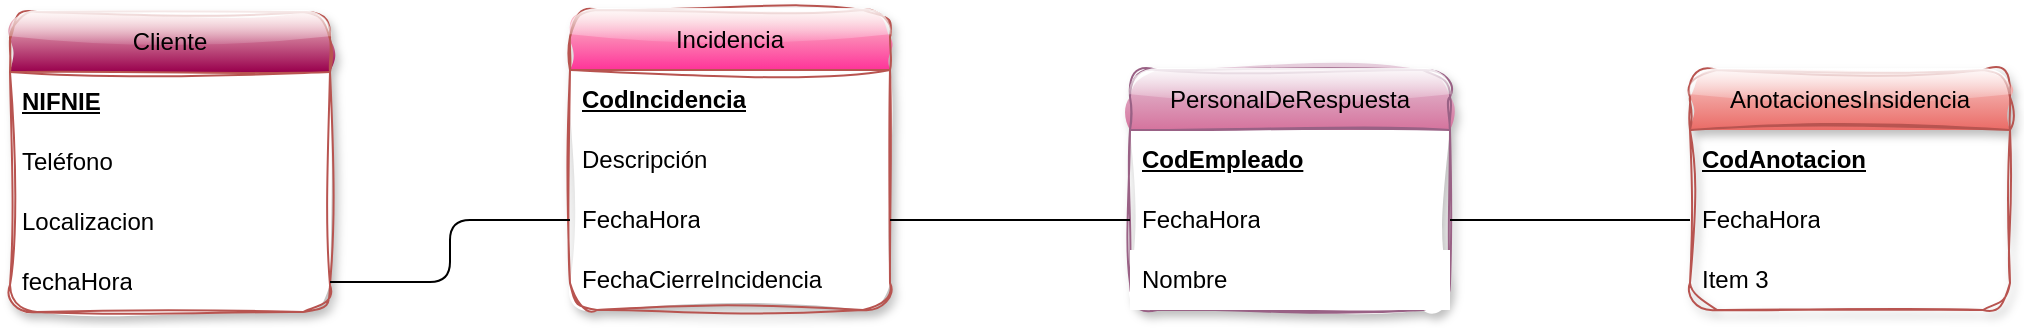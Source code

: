 <mxfile version="24.7.16">
  <diagram name="Página-1" id="XZQekeEu_Xftu38xOQFv">
    <mxGraphModel dx="792" dy="625" grid="1" gridSize="10" guides="1" tooltips="1" connect="1" arrows="1" fold="1" page="1" pageScale="1" pageWidth="827" pageHeight="1169" math="0" shadow="0">
      <root>
        <mxCell id="0" />
        <mxCell id="1" parent="0" />
        <mxCell id="7NvF3Khq_BAqc7PWk96O-1" value="&lt;div&gt;Cliente&lt;/div&gt;" style="swimlane;fontStyle=0;childLayout=stackLayout;horizontal=1;startSize=30;horizontalStack=0;resizeParent=1;resizeParentMax=0;resizeLast=0;collapsible=1;marginBottom=0;whiteSpace=wrap;html=1;fillColor=#f8cecc;gradientColor=#99004D;strokeColor=#b85450;shadow=1;sketch=1;curveFitting=1;jiggle=2;rounded=1;glass=1;swimlaneFillColor=default;" vertex="1" parent="1">
          <mxGeometry x="40" y="90" width="160" height="150" as="geometry" />
        </mxCell>
        <mxCell id="7NvF3Khq_BAqc7PWk96O-2" value="&lt;u&gt;&lt;b&gt;NIFNIE&lt;/b&gt;&lt;/u&gt;" style="text;strokeColor=none;fillColor=none;align=left;verticalAlign=middle;spacingLeft=4;spacingRight=4;overflow=hidden;points=[[0,0.5],[1,0.5]];portConstraint=eastwest;rotatable=0;whiteSpace=wrap;html=1;glass=0;" vertex="1" parent="7NvF3Khq_BAqc7PWk96O-1">
          <mxGeometry y="30" width="160" height="30" as="geometry" />
        </mxCell>
        <mxCell id="7NvF3Khq_BAqc7PWk96O-3" value="Teléfono" style="text;strokeColor=none;fillColor=none;align=left;verticalAlign=middle;spacingLeft=4;spacingRight=4;overflow=hidden;points=[[0,0.5],[1,0.5]];portConstraint=eastwest;rotatable=0;whiteSpace=wrap;html=1;" vertex="1" parent="7NvF3Khq_BAqc7PWk96O-1">
          <mxGeometry y="60" width="160" height="30" as="geometry" />
        </mxCell>
        <mxCell id="7NvF3Khq_BAqc7PWk96O-4" value="Localizacion" style="text;strokeColor=none;fillColor=none;align=left;verticalAlign=middle;spacingLeft=4;spacingRight=4;overflow=hidden;points=[[0,0.5],[1,0.5]];portConstraint=eastwest;rotatable=0;whiteSpace=wrap;html=1;" vertex="1" parent="7NvF3Khq_BAqc7PWk96O-1">
          <mxGeometry y="90" width="160" height="30" as="geometry" />
        </mxCell>
        <mxCell id="7NvF3Khq_BAqc7PWk96O-17" value="fechaHora" style="text;strokeColor=none;fillColor=none;align=left;verticalAlign=middle;spacingLeft=4;spacingRight=4;overflow=hidden;points=[[0,0.5],[1,0.5]];portConstraint=eastwest;rotatable=0;whiteSpace=wrap;html=1;" vertex="1" parent="7NvF3Khq_BAqc7PWk96O-1">
          <mxGeometry y="120" width="160" height="30" as="geometry" />
        </mxCell>
        <mxCell id="7NvF3Khq_BAqc7PWk96O-5" value="Incidencia" style="swimlane;fontStyle=0;childLayout=stackLayout;horizontal=1;startSize=30;horizontalStack=0;resizeParent=1;resizeParentMax=0;resizeLast=0;collapsible=1;marginBottom=0;whiteSpace=wrap;html=1;fillColor=#f8cecc;gradientColor=#FF3399;strokeColor=#b85450;swimlaneFillColor=default;rounded=1;sketch=1;curveFitting=1;jiggle=2;shadow=1;glass=1;" vertex="1" parent="1">
          <mxGeometry x="320" y="89" width="160" height="150" as="geometry" />
        </mxCell>
        <mxCell id="7NvF3Khq_BAqc7PWk96O-6" value="&lt;b&gt;&lt;u&gt;CodIncidencia&lt;/u&gt;&lt;/b&gt;" style="text;strokeColor=none;fillColor=none;align=left;verticalAlign=middle;spacingLeft=4;spacingRight=4;overflow=hidden;points=[[0,0.5],[1,0.5]];portConstraint=eastwest;rotatable=0;whiteSpace=wrap;html=1;" vertex="1" parent="7NvF3Khq_BAqc7PWk96O-5">
          <mxGeometry y="30" width="160" height="30" as="geometry" />
        </mxCell>
        <mxCell id="7NvF3Khq_BAqc7PWk96O-7" value="Descripción" style="text;strokeColor=none;fillColor=none;align=left;verticalAlign=middle;spacingLeft=4;spacingRight=4;overflow=hidden;points=[[0,0.5],[1,0.5]];portConstraint=eastwest;rotatable=0;whiteSpace=wrap;html=1;" vertex="1" parent="7NvF3Khq_BAqc7PWk96O-5">
          <mxGeometry y="60" width="160" height="30" as="geometry" />
        </mxCell>
        <mxCell id="7NvF3Khq_BAqc7PWk96O-8" value="FechaHora" style="text;strokeColor=none;fillColor=none;align=left;verticalAlign=middle;spacingLeft=4;spacingRight=4;overflow=hidden;points=[[0,0.5],[1,0.5]];portConstraint=eastwest;rotatable=0;whiteSpace=wrap;html=1;" vertex="1" parent="7NvF3Khq_BAqc7PWk96O-5">
          <mxGeometry y="90" width="160" height="30" as="geometry" />
        </mxCell>
        <mxCell id="7NvF3Khq_BAqc7PWk96O-21" value="FechaCierreIncidencia" style="text;strokeColor=none;fillColor=none;align=left;verticalAlign=middle;spacingLeft=4;spacingRight=4;overflow=hidden;points=[[0,0.5],[1,0.5]];portConstraint=eastwest;rotatable=0;whiteSpace=wrap;html=1;" vertex="1" parent="7NvF3Khq_BAqc7PWk96O-5">
          <mxGeometry y="120" width="160" height="30" as="geometry" />
        </mxCell>
        <mxCell id="7NvF3Khq_BAqc7PWk96O-9" value="PersonalDeRespuesta" style="swimlane;fontStyle=0;childLayout=stackLayout;horizontal=1;startSize=30;horizontalStack=0;resizeParent=1;resizeParentMax=0;resizeLast=0;collapsible=1;marginBottom=0;whiteSpace=wrap;html=1;fillColor=#e6d0de;gradientColor=#d5739d;strokeColor=#996185;swimlaneFillColor=default;rounded=1;sketch=1;curveFitting=1;jiggle=2;shadow=1;glass=1;" vertex="1" parent="1">
          <mxGeometry x="600" y="119" width="160" height="120" as="geometry" />
        </mxCell>
        <mxCell id="7NvF3Khq_BAqc7PWk96O-10" value="&lt;u&gt;&lt;b&gt;CodEmpleado&lt;/b&gt;&lt;/u&gt;" style="text;strokeColor=none;fillColor=none;align=left;verticalAlign=middle;spacingLeft=4;spacingRight=4;overflow=hidden;points=[[0,0.5],[1,0.5]];portConstraint=eastwest;rotatable=0;whiteSpace=wrap;html=1;" vertex="1" parent="7NvF3Khq_BAqc7PWk96O-9">
          <mxGeometry y="30" width="160" height="30" as="geometry" />
        </mxCell>
        <mxCell id="7NvF3Khq_BAqc7PWk96O-11" value="FechaHora" style="text;strokeColor=none;fillColor=none;align=left;verticalAlign=middle;spacingLeft=4;spacingRight=4;overflow=hidden;points=[[0,0.5],[1,0.5]];portConstraint=eastwest;rotatable=0;whiteSpace=wrap;html=1;" vertex="1" parent="7NvF3Khq_BAqc7PWk96O-9">
          <mxGeometry y="60" width="160" height="30" as="geometry" />
        </mxCell>
        <mxCell id="7NvF3Khq_BAqc7PWk96O-12" value="Nombre" style="text;strokeColor=none;fillColor=default;align=left;verticalAlign=middle;spacingLeft=4;spacingRight=4;overflow=hidden;points=[[0,0.5],[1,0.5]];portConstraint=eastwest;rotatable=0;whiteSpace=wrap;html=1;" vertex="1" parent="7NvF3Khq_BAqc7PWk96O-9">
          <mxGeometry y="90" width="160" height="30" as="geometry" />
        </mxCell>
        <mxCell id="7NvF3Khq_BAqc7PWk96O-13" value="&lt;div&gt;AnotacionesInsidencia&lt;/div&gt;" style="swimlane;fontStyle=0;childLayout=stackLayout;horizontal=1;startSize=30;horizontalStack=0;resizeParent=1;resizeParentMax=0;resizeLast=0;collapsible=1;marginBottom=0;whiteSpace=wrap;html=1;fillColor=#f8cecc;gradientColor=#ea6b66;strokeColor=#b85450;rounded=1;sketch=1;curveFitting=1;jiggle=2;shadow=1;glass=1;" vertex="1" parent="1">
          <mxGeometry x="880" y="119" width="160" height="120" as="geometry" />
        </mxCell>
        <mxCell id="7NvF3Khq_BAqc7PWk96O-14" value="&lt;u&gt;&lt;b&gt;CodAnotacion&lt;/b&gt;&lt;/u&gt;" style="text;strokeColor=none;fillColor=none;align=left;verticalAlign=middle;spacingLeft=4;spacingRight=4;overflow=hidden;points=[[0,0.5],[1,0.5]];portConstraint=eastwest;rotatable=0;whiteSpace=wrap;html=1;" vertex="1" parent="7NvF3Khq_BAqc7PWk96O-13">
          <mxGeometry y="30" width="160" height="30" as="geometry" />
        </mxCell>
        <mxCell id="7NvF3Khq_BAqc7PWk96O-15" value="FechaHora" style="text;strokeColor=none;fillColor=none;align=left;verticalAlign=middle;spacingLeft=4;spacingRight=4;overflow=hidden;points=[[0,0.5],[1,0.5]];portConstraint=eastwest;rotatable=0;whiteSpace=wrap;html=1;" vertex="1" parent="7NvF3Khq_BAqc7PWk96O-13">
          <mxGeometry y="60" width="160" height="30" as="geometry" />
        </mxCell>
        <mxCell id="7NvF3Khq_BAqc7PWk96O-16" value="Item 3" style="text;strokeColor=none;fillColor=none;align=left;verticalAlign=middle;spacingLeft=4;spacingRight=4;overflow=hidden;points=[[0,0.5],[1,0.5]];portConstraint=eastwest;rotatable=0;whiteSpace=wrap;html=1;" vertex="1" parent="7NvF3Khq_BAqc7PWk96O-13">
          <mxGeometry y="90" width="160" height="30" as="geometry" />
        </mxCell>
        <mxCell id="7NvF3Khq_BAqc7PWk96O-18" style="edgeStyle=orthogonalEdgeStyle;rounded=1;orthogonalLoop=1;jettySize=auto;html=1;exitX=0;exitY=0.5;exitDx=0;exitDy=0;entryX=1;entryY=0.5;entryDx=0;entryDy=0;curved=0;endArrow=none;endFill=0;" edge="1" parent="1" source="7NvF3Khq_BAqc7PWk96O-8" target="7NvF3Khq_BAqc7PWk96O-17">
          <mxGeometry relative="1" as="geometry" />
        </mxCell>
        <mxCell id="7NvF3Khq_BAqc7PWk96O-19" style="edgeStyle=orthogonalEdgeStyle;rounded=1;orthogonalLoop=1;jettySize=auto;html=1;exitX=1;exitY=0.5;exitDx=0;exitDy=0;entryX=0;entryY=0.5;entryDx=0;entryDy=0;endArrow=none;endFill=0;curved=0;" edge="1" parent="1" source="7NvF3Khq_BAqc7PWk96O-8" target="7NvF3Khq_BAqc7PWk96O-11">
          <mxGeometry relative="1" as="geometry" />
        </mxCell>
        <mxCell id="7NvF3Khq_BAqc7PWk96O-20" style="edgeStyle=orthogonalEdgeStyle;rounded=0;orthogonalLoop=1;jettySize=auto;html=1;exitX=1;exitY=0.5;exitDx=0;exitDy=0;entryX=0;entryY=0.5;entryDx=0;entryDy=0;endArrow=none;endFill=0;" edge="1" parent="1" source="7NvF3Khq_BAqc7PWk96O-11" target="7NvF3Khq_BAqc7PWk96O-15">
          <mxGeometry relative="1" as="geometry" />
        </mxCell>
      </root>
    </mxGraphModel>
  </diagram>
</mxfile>
